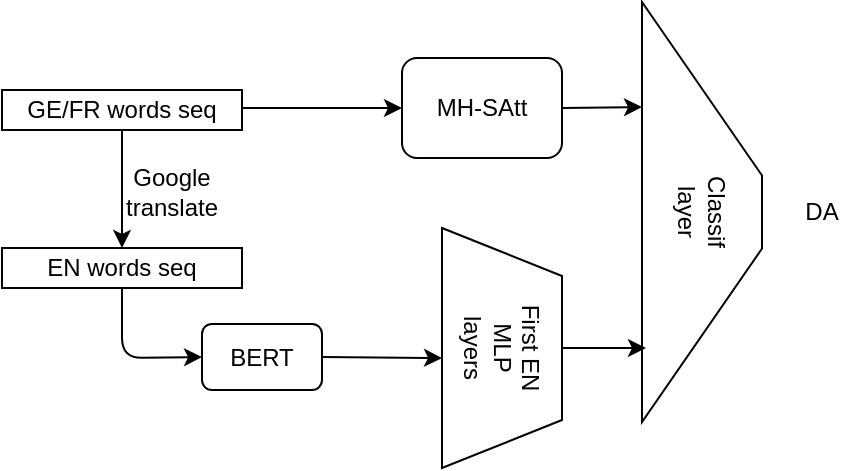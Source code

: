<mxfile version="13.0.8" type="github">
  <diagram id="XANVNk20N3bkjaSXn2D1" name="Page-1">
    <mxGraphModel dx="821" dy="464" grid="1" gridSize="10" guides="1" tooltips="1" connect="1" arrows="1" fold="1" page="1" pageScale="1" pageWidth="850" pageHeight="1100" math="0" shadow="0">
      <root>
        <mxCell id="0" />
        <mxCell id="1" parent="0" />
        <mxCell id="Pdgr7FIveBXOdPRiF1eQ-1" value="&lt;div&gt;First EN&lt;/div&gt;&lt;div&gt;MLP&lt;/div&gt;&lt;div&gt;layers&lt;br&gt;&lt;/div&gt;" style="shape=trapezoid;perimeter=trapezoidPerimeter;whiteSpace=wrap;html=1;rotation=90;" vertex="1" parent="1">
          <mxGeometry x="200" y="173" width="120" height="60" as="geometry" />
        </mxCell>
        <mxCell id="Pdgr7FIveBXOdPRiF1eQ-2" value="&lt;div&gt;Classif&lt;/div&gt;&lt;div&gt;layer&lt;br&gt;&lt;/div&gt;" style="shape=trapezoid;perimeter=trapezoidPerimeter;whiteSpace=wrap;html=1;rotation=90;size=0.413;" vertex="1" parent="1">
          <mxGeometry x="255" y="105" width="210" height="60" as="geometry" />
        </mxCell>
        <mxCell id="Pdgr7FIveBXOdPRiF1eQ-3" value="MH-SAtt" style="rounded=1;whiteSpace=wrap;html=1;" vertex="1" parent="1">
          <mxGeometry x="210" y="58" width="80" height="50" as="geometry" />
        </mxCell>
        <mxCell id="Pdgr7FIveBXOdPRiF1eQ-4" value="" style="endArrow=classic;html=1;exitX=1;exitY=0.5;exitDx=0;exitDy=0;entryX=0.25;entryY=1;entryDx=0;entryDy=0;" edge="1" parent="1" source="Pdgr7FIveBXOdPRiF1eQ-3" target="Pdgr7FIveBXOdPRiF1eQ-2">
          <mxGeometry width="50" height="50" relative="1" as="geometry">
            <mxPoint x="400" y="270" as="sourcePoint" />
            <mxPoint x="450" y="220" as="targetPoint" />
          </mxGeometry>
        </mxCell>
        <mxCell id="Pdgr7FIveBXOdPRiF1eQ-6" value="" style="endArrow=classic;html=1;exitX=0.5;exitY=0;exitDx=0;exitDy=0;entryX=0.824;entryY=0.967;entryDx=0;entryDy=0;entryPerimeter=0;" edge="1" parent="1" source="Pdgr7FIveBXOdPRiF1eQ-1" target="Pdgr7FIveBXOdPRiF1eQ-2">
          <mxGeometry width="50" height="50" relative="1" as="geometry">
            <mxPoint x="220" y="90" as="sourcePoint" />
            <mxPoint x="340" y="92.5" as="targetPoint" />
          </mxGeometry>
        </mxCell>
        <mxCell id="Pdgr7FIveBXOdPRiF1eQ-7" value="DA" style="text;html=1;strokeColor=none;fillColor=none;align=center;verticalAlign=middle;whiteSpace=wrap;rounded=0;" vertex="1" parent="1">
          <mxGeometry x="400" y="125" width="40" height="20" as="geometry" />
        </mxCell>
        <mxCell id="Pdgr7FIveBXOdPRiF1eQ-8" value="GE/FR words seq" style="rounded=0;whiteSpace=wrap;html=1;" vertex="1" parent="1">
          <mxGeometry x="10" y="74" width="120" height="20" as="geometry" />
        </mxCell>
        <mxCell id="Pdgr7FIveBXOdPRiF1eQ-9" value="" style="endArrow=classic;html=1;" edge="1" parent="1">
          <mxGeometry width="50" height="50" relative="1" as="geometry">
            <mxPoint x="130" y="83" as="sourcePoint" />
            <mxPoint x="210" y="83" as="targetPoint" />
          </mxGeometry>
        </mxCell>
        <mxCell id="Pdgr7FIveBXOdPRiF1eQ-10" value="EN words seq" style="rounded=0;whiteSpace=wrap;html=1;" vertex="1" parent="1">
          <mxGeometry x="10" y="153" width="120" height="20" as="geometry" />
        </mxCell>
        <mxCell id="Pdgr7FIveBXOdPRiF1eQ-11" value="" style="endArrow=classic;html=1;entryX=0.5;entryY=0;entryDx=0;entryDy=0;" edge="1" parent="1" source="Pdgr7FIveBXOdPRiF1eQ-8" target="Pdgr7FIveBXOdPRiF1eQ-10">
          <mxGeometry width="50" height="50" relative="1" as="geometry">
            <mxPoint x="170" y="270" as="sourcePoint" />
            <mxPoint x="220" y="220" as="targetPoint" />
          </mxGeometry>
        </mxCell>
        <mxCell id="Pdgr7FIveBXOdPRiF1eQ-12" value="Google translate" style="text;html=1;strokeColor=none;fillColor=none;align=center;verticalAlign=middle;whiteSpace=wrap;rounded=0;" vertex="1" parent="1">
          <mxGeometry x="70" y="110" width="50" height="30" as="geometry" />
        </mxCell>
        <mxCell id="Pdgr7FIveBXOdPRiF1eQ-13" value="BERT" style="rounded=1;whiteSpace=wrap;html=1;" vertex="1" parent="1">
          <mxGeometry x="110" y="191" width="60" height="33" as="geometry" />
        </mxCell>
        <mxCell id="Pdgr7FIveBXOdPRiF1eQ-14" value="" style="endArrow=classic;html=1;exitX=0.5;exitY=1;exitDx=0;exitDy=0;entryX=0;entryY=0.5;entryDx=0;entryDy=0;" edge="1" parent="1" source="Pdgr7FIveBXOdPRiF1eQ-10" target="Pdgr7FIveBXOdPRiF1eQ-13">
          <mxGeometry width="50" height="50" relative="1" as="geometry">
            <mxPoint x="170" y="270" as="sourcePoint" />
            <mxPoint x="220" y="220" as="targetPoint" />
            <Array as="points">
              <mxPoint x="70" y="208" />
            </Array>
          </mxGeometry>
        </mxCell>
        <mxCell id="Pdgr7FIveBXOdPRiF1eQ-15" value="" style="endArrow=classic;html=1;exitX=1;exitY=0.5;exitDx=0;exitDy=0;" edge="1" parent="1">
          <mxGeometry width="50" height="50" relative="1" as="geometry">
            <mxPoint x="170" y="207.5" as="sourcePoint" />
            <mxPoint x="230" y="208" as="targetPoint" />
          </mxGeometry>
        </mxCell>
      </root>
    </mxGraphModel>
  </diagram>
</mxfile>
